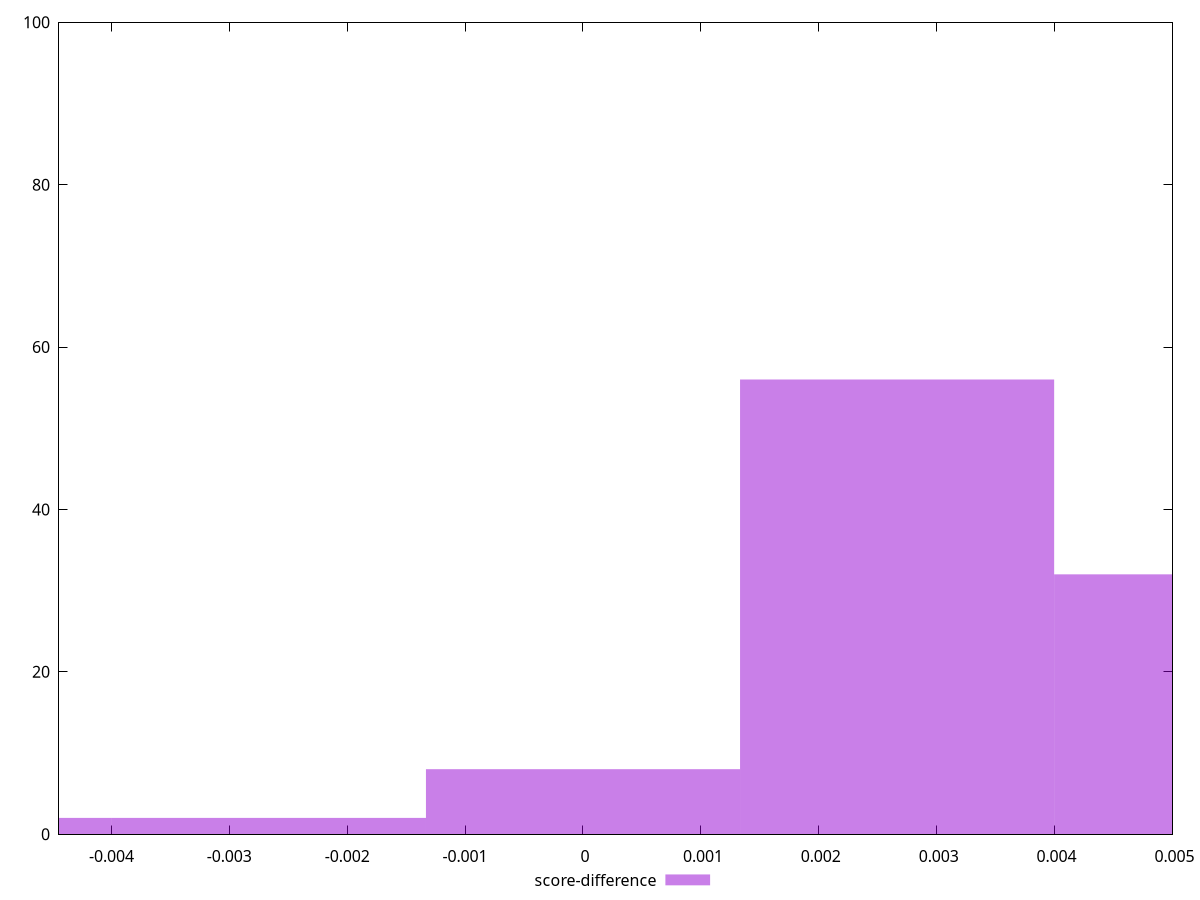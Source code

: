 reset

$scoreDifference <<EOF
0.00266411836145233 56
0.00532823672290466 32
0 8
-0.00266411836145233 2
-0.00532823672290466 2
EOF

set key outside below
set boxwidth 0.00266411836145233
set xrange [-0.004444444444444362:0.0050000000000000044]
set yrange [0:100]
set trange [0:100]
set style fill transparent solid 0.5 noborder
set terminal svg size 640, 490 enhanced background rgb 'white'
set output "reprap/render-blocking-resources/samples/pages+cached+noexternal+nosvg/score-difference/histogram.svg"

plot $scoreDifference title "score-difference" with boxes

reset
